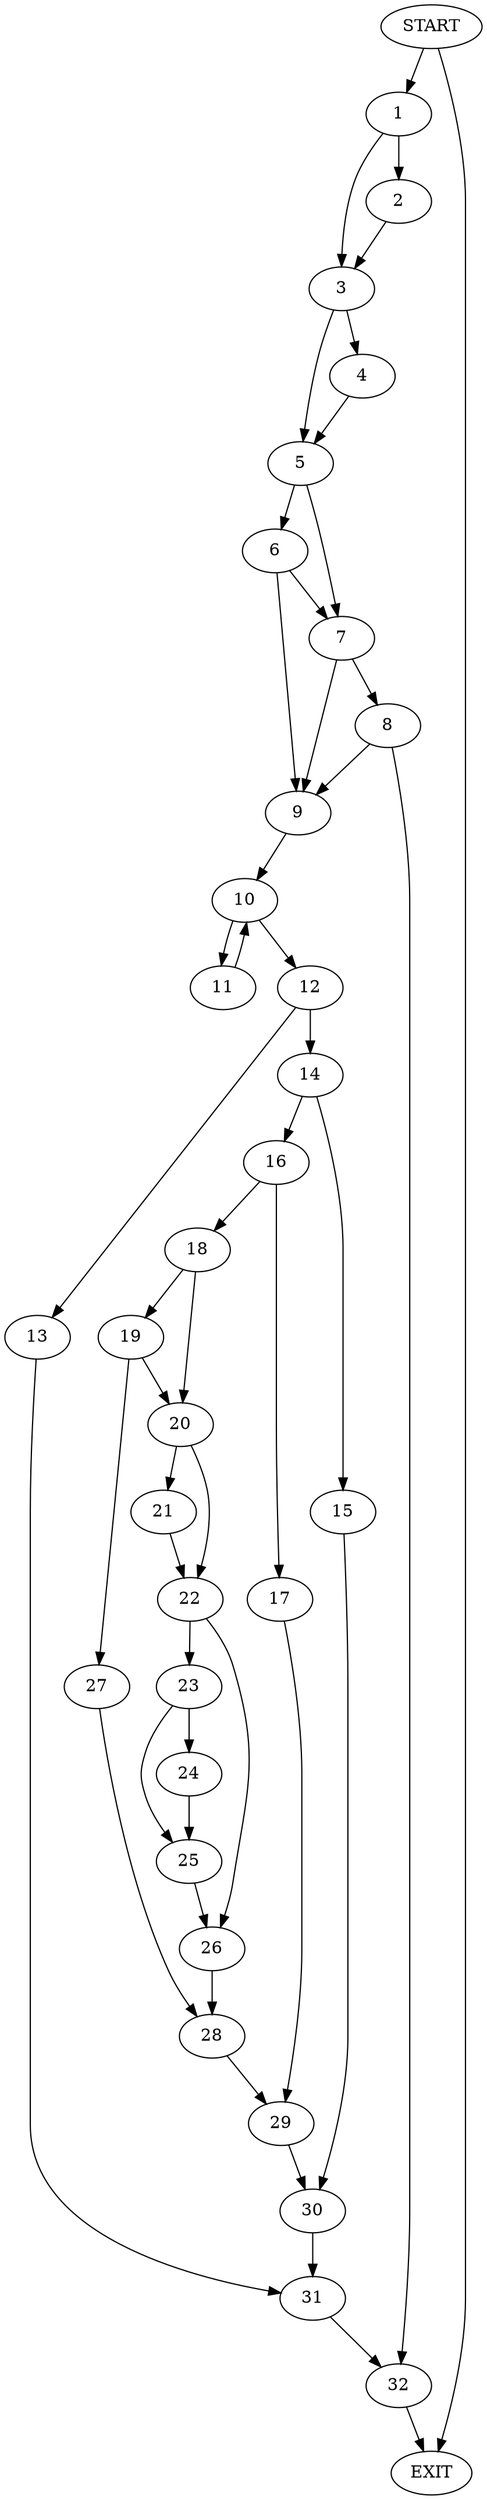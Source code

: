digraph { 
0 [label="START"];
1;
2;
3;
4;
5;
6;
7;
8;
9;
10;
11;
12;
13;
14;
15;
16;
17;
18;
19;
20;
21;
22;
23;
24;
25;
26;
27;
28;
29;
30;
31;
32;
33[label="EXIT"];
0 -> 1;
0 -> 33;
1 -> 2;
1 -> 3;
2 -> 3;
3 -> 4;
3 -> 5;
4 -> 5;
5 -> 6;
5 -> 7;
6 -> 9;
6 -> 7;
7 -> 9;
7 -> 8;
8 -> 9;
8 -> 32;
9 -> 10;
10 -> 11;
10 -> 12;
11 -> 10;
12 -> 13;
12 -> 14;
13 -> 31;
14 -> 15;
14 -> 16;
15 -> 30;
16 -> 17;
16 -> 18;
17 -> 29;
18 -> 20;
18 -> 19;
19 -> 20;
19 -> 27;
20 -> 21;
20 -> 22;
21 -> 22;
22 -> 23;
22 -> 26;
23 -> 24;
23 -> 25;
24 -> 25;
25 -> 26;
26 -> 28;
27 -> 28;
28 -> 29;
29 -> 30;
30 -> 31;
31 -> 32;
32 -> 33;
}